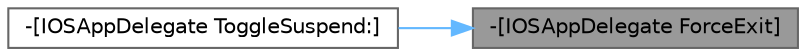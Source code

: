 digraph "-[IOSAppDelegate ForceExit]"
{
 // INTERACTIVE_SVG=YES
 // LATEX_PDF_SIZE
  bgcolor="transparent";
  edge [fontname=Helvetica,fontsize=10,labelfontname=Helvetica,labelfontsize=10];
  node [fontname=Helvetica,fontsize=10,shape=box,height=0.2,width=0.4];
  rankdir="RL";
  Node1 [id="Node000001",label="-[IOSAppDelegate ForceExit]",height=0.2,width=0.4,color="gray40", fillcolor="grey60", style="filled", fontcolor="black",tooltip=" "];
  Node1 -> Node2 [id="edge1_Node000001_Node000002",dir="back",color="steelblue1",style="solid",tooltip=" "];
  Node2 [id="Node000002",label="-[IOSAppDelegate ToggleSuspend:]",height=0.2,width=0.4,color="grey40", fillcolor="white", style="filled",URL="$d6/d94/interfaceIOSAppDelegate.html#ad09c2f91a8377a0340ff5ae30ff4337f",tooltip=" "];
}

